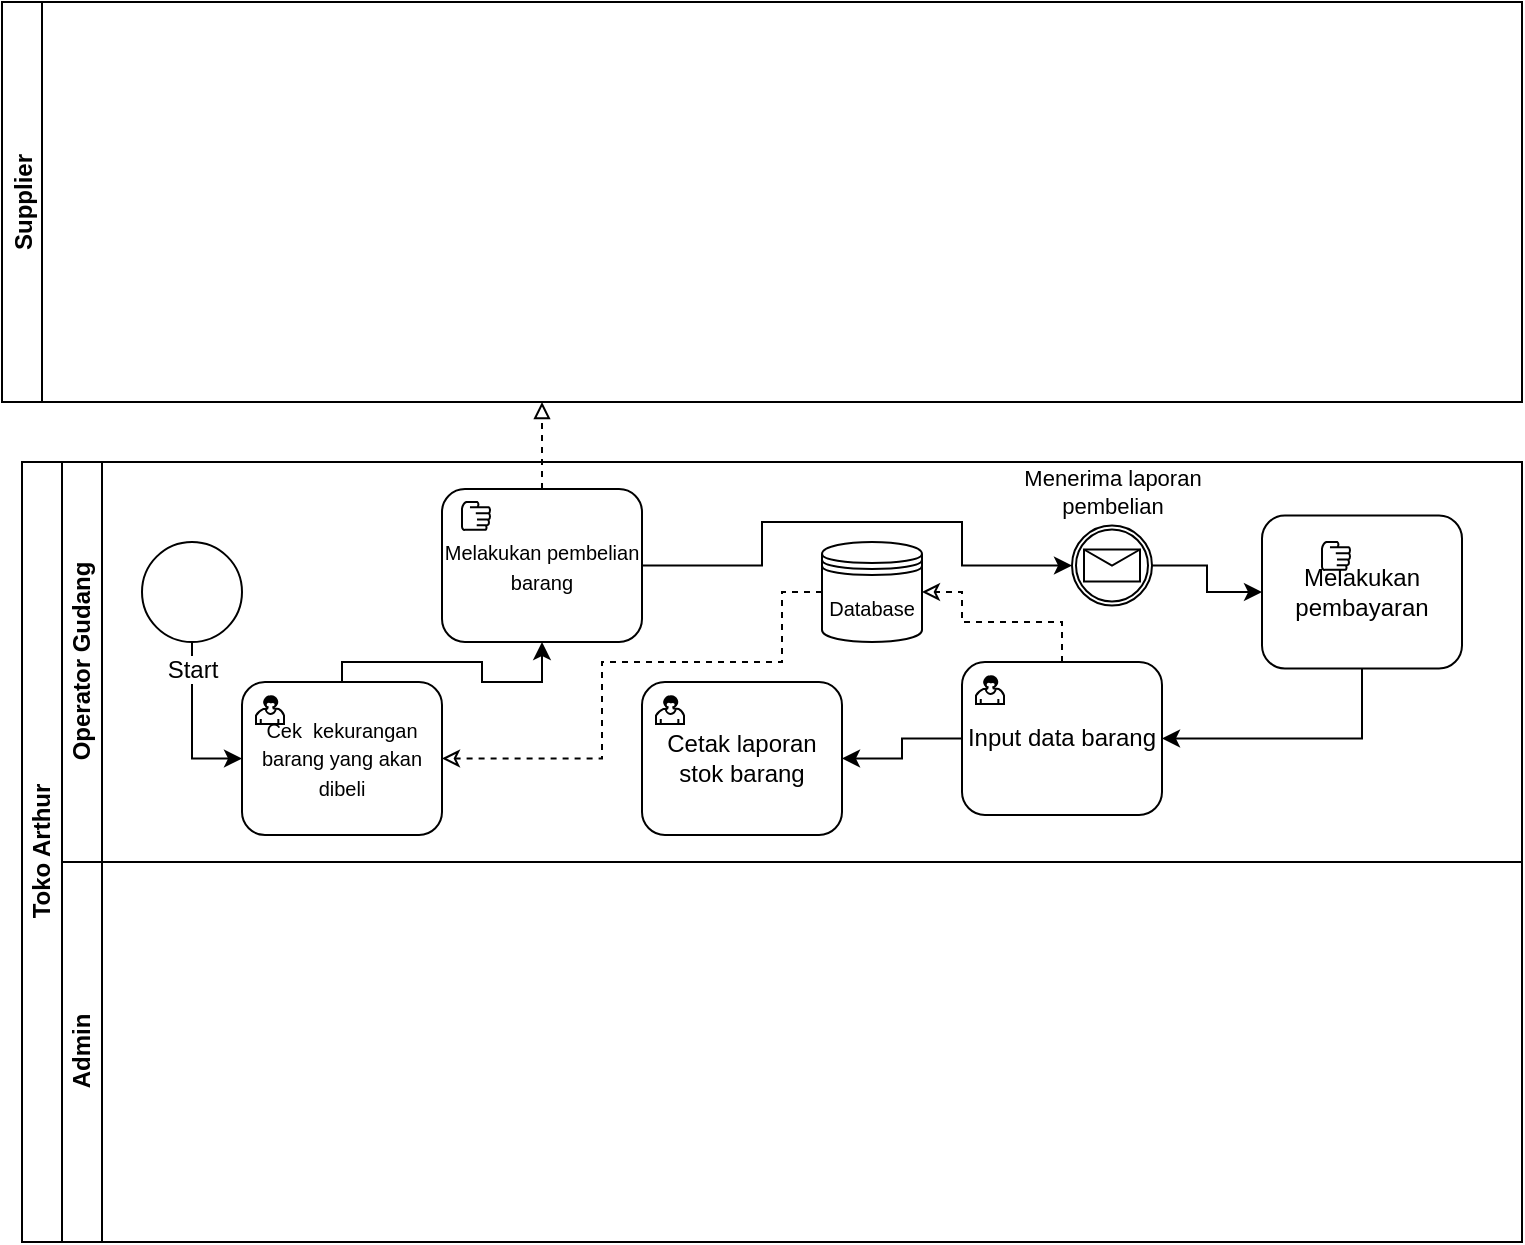 <mxfile version="13.7.3" type="github">
  <diagram id="xfZM1j_6XeEADrha58gS" name="Page-1">
    <mxGraphModel dx="1021" dy="535" grid="1" gridSize="10" guides="1" tooltips="1" connect="1" arrows="1" fold="1" page="1" pageScale="1" pageWidth="850" pageHeight="1100" math="0" shadow="0">
      <root>
        <mxCell id="0" />
        <mxCell id="1" parent="0" />
        <mxCell id="-4YfdLv9SygZFipSCHm--1" value="Supplier" style="swimlane;startSize=20;horizontal=0;" vertex="1" parent="1">
          <mxGeometry x="40" y="80" width="760" height="200" as="geometry" />
        </mxCell>
        <mxCell id="-4YfdLv9SygZFipSCHm--2" value="Toko Arthur" style="swimlane;html=1;childLayout=stackLayout;resizeParent=1;resizeParentMax=0;horizontal=0;startSize=20;horizontalStack=0;" vertex="1" parent="1">
          <mxGeometry x="50" y="310" width="750" height="390" as="geometry" />
        </mxCell>
        <mxCell id="-4YfdLv9SygZFipSCHm--4" value="Operator Gudang" style="swimlane;html=1;startSize=20;horizontal=0;" vertex="1" parent="-4YfdLv9SygZFipSCHm--2">
          <mxGeometry x="20" width="730" height="200" as="geometry" />
        </mxCell>
        <mxCell id="-4YfdLv9SygZFipSCHm--38" style="edgeStyle=orthogonalEdgeStyle;rounded=0;orthogonalLoop=1;jettySize=auto;html=1;entryX=1;entryY=0.5;entryDx=0;entryDy=0;endArrow=classic;endFill=1;exitX=0.5;exitY=1;exitDx=0;exitDy=0;" edge="1" parent="-4YfdLv9SygZFipSCHm--4" source="-4YfdLv9SygZFipSCHm--25" target="-4YfdLv9SygZFipSCHm--29">
          <mxGeometry relative="1" as="geometry" />
        </mxCell>
        <mxCell id="-4YfdLv9SygZFipSCHm--43" value="&lt;div style=&quot;font-size: 11px&quot;&gt;&lt;font style=&quot;font-size: 11px&quot;&gt;Menerima laporan&lt;/font&gt;&lt;/div&gt;&lt;div style=&quot;font-size: 11px&quot;&gt;&lt;font style=&quot;font-size: 11px&quot;&gt;pembelian&lt;br&gt;&lt;/font&gt;&lt;/div&gt;" style="text;html=1;align=center;verticalAlign=middle;resizable=0;points=[];autosize=1;" vertex="1" parent="-4YfdLv9SygZFipSCHm--4">
          <mxGeometry x="465" width="120" height="30" as="geometry" />
        </mxCell>
        <mxCell id="-4YfdLv9SygZFipSCHm--20" value="" style="shape=mxgraph.bpmn.shape;html=1;verticalLabelPosition=bottom;labelBackgroundColor=#ffffff;verticalAlign=top;align=center;perimeter=ellipsePerimeter;outlineConnect=0;outline=catching;symbol=message;" vertex="1" parent="-4YfdLv9SygZFipSCHm--4">
          <mxGeometry x="505" y="31.75" width="40" height="40" as="geometry" />
        </mxCell>
        <mxCell id="-4YfdLv9SygZFipSCHm--25" value="Melakukan pembayaran" style="html=1;whiteSpace=wrap;rounded=1;dropTarget=0;" vertex="1" parent="-4YfdLv9SygZFipSCHm--4">
          <mxGeometry x="600" y="26.75" width="100" height="76.5" as="geometry" />
        </mxCell>
        <mxCell id="-4YfdLv9SygZFipSCHm--36" style="edgeStyle=orthogonalEdgeStyle;rounded=0;orthogonalLoop=1;jettySize=auto;html=1;endArrow=classic;endFill=1;" edge="1" parent="-4YfdLv9SygZFipSCHm--4" source="-4YfdLv9SygZFipSCHm--20" target="-4YfdLv9SygZFipSCHm--25">
          <mxGeometry relative="1" as="geometry" />
        </mxCell>
        <mxCell id="-4YfdLv9SygZFipSCHm--34" style="edgeStyle=orthogonalEdgeStyle;rounded=0;orthogonalLoop=1;jettySize=auto;html=1;entryX=0;entryY=0.5;entryDx=0;entryDy=0;endArrow=classic;endFill=1;exitX=1;exitY=0.5;exitDx=0;exitDy=0;" edge="1" parent="-4YfdLv9SygZFipSCHm--4" source="-4YfdLv9SygZFipSCHm--14" target="-4YfdLv9SygZFipSCHm--20">
          <mxGeometry relative="1" as="geometry">
            <Array as="points">
              <mxPoint x="350" y="52" />
              <mxPoint x="350" y="30" />
              <mxPoint x="450" y="30" />
              <mxPoint x="450" y="52" />
            </Array>
          </mxGeometry>
        </mxCell>
        <mxCell id="-4YfdLv9SygZFipSCHm--14" value="&lt;font style=&quot;font-size: 10px&quot;&gt;Melakukan pembelian barang&lt;/font&gt;" style="html=1;whiteSpace=wrap;rounded=1;dropTarget=0;" vertex="1" parent="-4YfdLv9SygZFipSCHm--4">
          <mxGeometry x="190" y="13.5" width="100" height="76.5" as="geometry" />
        </mxCell>
        <mxCell id="-4YfdLv9SygZFipSCHm--16" value="" style="shape=mxgraph.bpmn.manual_task;html=1;outlineConnect=0;" vertex="1" parent="-4YfdLv9SygZFipSCHm--4">
          <mxGeometry x="200" y="20" width="14" height="14" as="geometry" />
        </mxCell>
        <mxCell id="-4YfdLv9SygZFipSCHm--17" style="edgeStyle=orthogonalEdgeStyle;rounded=0;orthogonalLoop=1;jettySize=auto;html=1;entryX=0;entryY=0.5;entryDx=0;entryDy=0;" edge="1" parent="-4YfdLv9SygZFipSCHm--4" source="-4YfdLv9SygZFipSCHm--6" target="-4YfdLv9SygZFipSCHm--11">
          <mxGeometry relative="1" as="geometry" />
        </mxCell>
        <mxCell id="-4YfdLv9SygZFipSCHm--41" style="edgeStyle=orthogonalEdgeStyle;rounded=0;orthogonalLoop=1;jettySize=auto;html=1;entryX=1;entryY=0.5;entryDx=0;entryDy=0;dashed=1;endArrow=classic;endFill=0;exitX=0;exitY=0.5;exitDx=0;exitDy=0;" edge="1" parent="-4YfdLv9SygZFipSCHm--4" source="-4YfdLv9SygZFipSCHm--21" target="-4YfdLv9SygZFipSCHm--11">
          <mxGeometry relative="1" as="geometry">
            <Array as="points">
              <mxPoint x="360" y="65" />
              <mxPoint x="360" y="100" />
              <mxPoint x="270" y="100" />
              <mxPoint x="270" y="148" />
            </Array>
          </mxGeometry>
        </mxCell>
        <mxCell id="-4YfdLv9SygZFipSCHm--21" value="&lt;font style=&quot;font-size: 10px&quot;&gt;Database&lt;/font&gt;" style="shape=datastore;whiteSpace=wrap;html=1;" vertex="1" parent="-4YfdLv9SygZFipSCHm--4">
          <mxGeometry x="380" y="40" width="50" height="50" as="geometry" />
        </mxCell>
        <mxCell id="-4YfdLv9SygZFipSCHm--6" value="&lt;div&gt;Start&lt;/div&gt;" style="shape=mxgraph.bpmn.shape;html=1;verticalLabelPosition=bottom;labelBackgroundColor=#ffffff;verticalAlign=top;align=center;perimeter=ellipsePerimeter;outlineConnect=0;outline=standard;symbol=general;" vertex="1" parent="-4YfdLv9SygZFipSCHm--4">
          <mxGeometry x="40" y="40" width="50" height="50" as="geometry" />
        </mxCell>
        <mxCell id="-4YfdLv9SygZFipSCHm--18" style="edgeStyle=orthogonalEdgeStyle;rounded=0;orthogonalLoop=1;jettySize=auto;html=1;entryX=0.5;entryY=1;entryDx=0;entryDy=0;" edge="1" parent="-4YfdLv9SygZFipSCHm--4" source="-4YfdLv9SygZFipSCHm--11" target="-4YfdLv9SygZFipSCHm--14">
          <mxGeometry relative="1" as="geometry">
            <Array as="points">
              <mxPoint x="140" y="100" />
              <mxPoint x="210" y="100" />
              <mxPoint x="210" y="110" />
              <mxPoint x="240" y="110" />
            </Array>
          </mxGeometry>
        </mxCell>
        <mxCell id="-4YfdLv9SygZFipSCHm--39" style="edgeStyle=orthogonalEdgeStyle;rounded=0;orthogonalLoop=1;jettySize=auto;html=1;endArrow=classic;endFill=1;" edge="1" parent="-4YfdLv9SygZFipSCHm--4" source="-4YfdLv9SygZFipSCHm--29" target="-4YfdLv9SygZFipSCHm--27">
          <mxGeometry relative="1" as="geometry" />
        </mxCell>
        <mxCell id="-4YfdLv9SygZFipSCHm--40" style="edgeStyle=orthogonalEdgeStyle;rounded=0;orthogonalLoop=1;jettySize=auto;html=1;endArrow=classic;endFill=0;exitX=0.5;exitY=0;exitDx=0;exitDy=0;entryX=1;entryY=0.5;entryDx=0;entryDy=0;dashed=1;" edge="1" parent="-4YfdLv9SygZFipSCHm--4" source="-4YfdLv9SygZFipSCHm--29" target="-4YfdLv9SygZFipSCHm--21">
          <mxGeometry relative="1" as="geometry">
            <Array as="points">
              <mxPoint x="500" y="80" />
              <mxPoint x="450" y="80" />
              <mxPoint x="450" y="65" />
            </Array>
          </mxGeometry>
        </mxCell>
        <mxCell id="-4YfdLv9SygZFipSCHm--29" value="Input data barang" style="html=1;whiteSpace=wrap;rounded=1;dropTarget=0;" vertex="1" parent="-4YfdLv9SygZFipSCHm--4">
          <mxGeometry x="450" y="100" width="100" height="76.5" as="geometry" />
        </mxCell>
        <mxCell id="-4YfdLv9SygZFipSCHm--30" value="" style="html=1;shape=mxgraph.bpmn.user_task;outlineConnect=0;" vertex="1" parent="-4YfdLv9SygZFipSCHm--29">
          <mxGeometry width="14" height="14" relative="1" as="geometry">
            <mxPoint x="7" y="7" as="offset" />
          </mxGeometry>
        </mxCell>
        <mxCell id="-4YfdLv9SygZFipSCHm--27" value="&lt;div&gt;Cetak laporan stok barang&lt;/div&gt;" style="html=1;whiteSpace=wrap;rounded=1;dropTarget=0;" vertex="1" parent="-4YfdLv9SygZFipSCHm--4">
          <mxGeometry x="290" y="110" width="100" height="76.5" as="geometry" />
        </mxCell>
        <mxCell id="-4YfdLv9SygZFipSCHm--28" value="" style="html=1;shape=mxgraph.bpmn.user_task;outlineConnect=0;" vertex="1" parent="-4YfdLv9SygZFipSCHm--27">
          <mxGeometry width="14" height="14" relative="1" as="geometry">
            <mxPoint x="7" y="7" as="offset" />
          </mxGeometry>
        </mxCell>
        <mxCell id="-4YfdLv9SygZFipSCHm--11" value="&lt;font style=&quot;font-size: 10px&quot;&gt;Cek&amp;nbsp; kekurangan barang yang akan dibeli&lt;/font&gt;" style="html=1;whiteSpace=wrap;rounded=1;dropTarget=0;" vertex="1" parent="-4YfdLv9SygZFipSCHm--4">
          <mxGeometry x="90" y="110" width="100" height="76.5" as="geometry" />
        </mxCell>
        <mxCell id="-4YfdLv9SygZFipSCHm--12" value="" style="html=1;shape=mxgraph.bpmn.user_task;outlineConnect=0;" vertex="1" parent="-4YfdLv9SygZFipSCHm--11">
          <mxGeometry width="14" height="14" relative="1" as="geometry">
            <mxPoint x="7" y="7" as="offset" />
          </mxGeometry>
        </mxCell>
        <mxCell id="-4YfdLv9SygZFipSCHm--5" value="Admin" style="swimlane;html=1;startSize=20;horizontal=0;" vertex="1" parent="-4YfdLv9SygZFipSCHm--2">
          <mxGeometry x="20" y="200" width="730" height="190" as="geometry" />
        </mxCell>
        <mxCell id="-4YfdLv9SygZFipSCHm--19" style="edgeStyle=orthogonalEdgeStyle;rounded=0;orthogonalLoop=1;jettySize=auto;html=1;dashed=1;endArrow=block;endFill=0;" edge="1" parent="1" source="-4YfdLv9SygZFipSCHm--14">
          <mxGeometry relative="1" as="geometry">
            <mxPoint x="310" y="280" as="targetPoint" />
          </mxGeometry>
        </mxCell>
        <mxCell id="-4YfdLv9SygZFipSCHm--33" value="" style="shape=mxgraph.bpmn.manual_task;html=1;outlineConnect=0;" vertex="1" parent="1">
          <mxGeometry x="700" y="350" width="14" height="14" as="geometry" />
        </mxCell>
      </root>
    </mxGraphModel>
  </diagram>
</mxfile>
